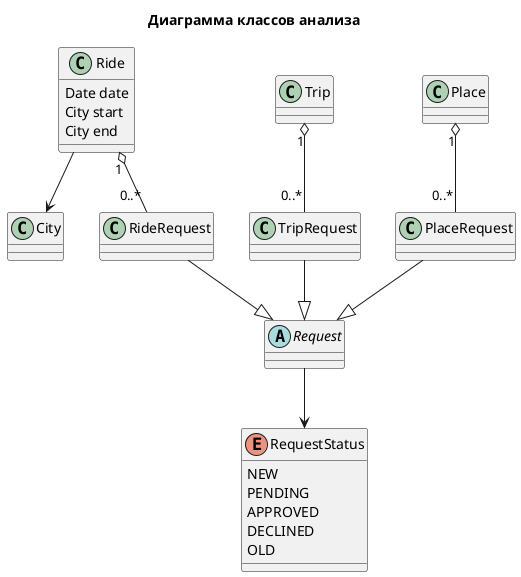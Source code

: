 @startuml

title Диаграмма классов анализа

class City
class Place
class Ride {
    Date date
    City start
    City end
}
class Trip

abstract class Request

class TripRequest
class RideRequest
class PlaceRequest

Ride --> City
Ride "1" o-- "0..*" RideRequest
Place "1" o-- "0..*" PlaceRequest
Trip "1" o-- "0..*" TripRequest

TripRequest --|> Request
RideRequest --|> Request
PlaceRequest --|> Request
Request --> RequestStatus

enum RequestStatus {
    NEW
    PENDING
    APPROVED
    DECLINED
    OLD
}

@enduml